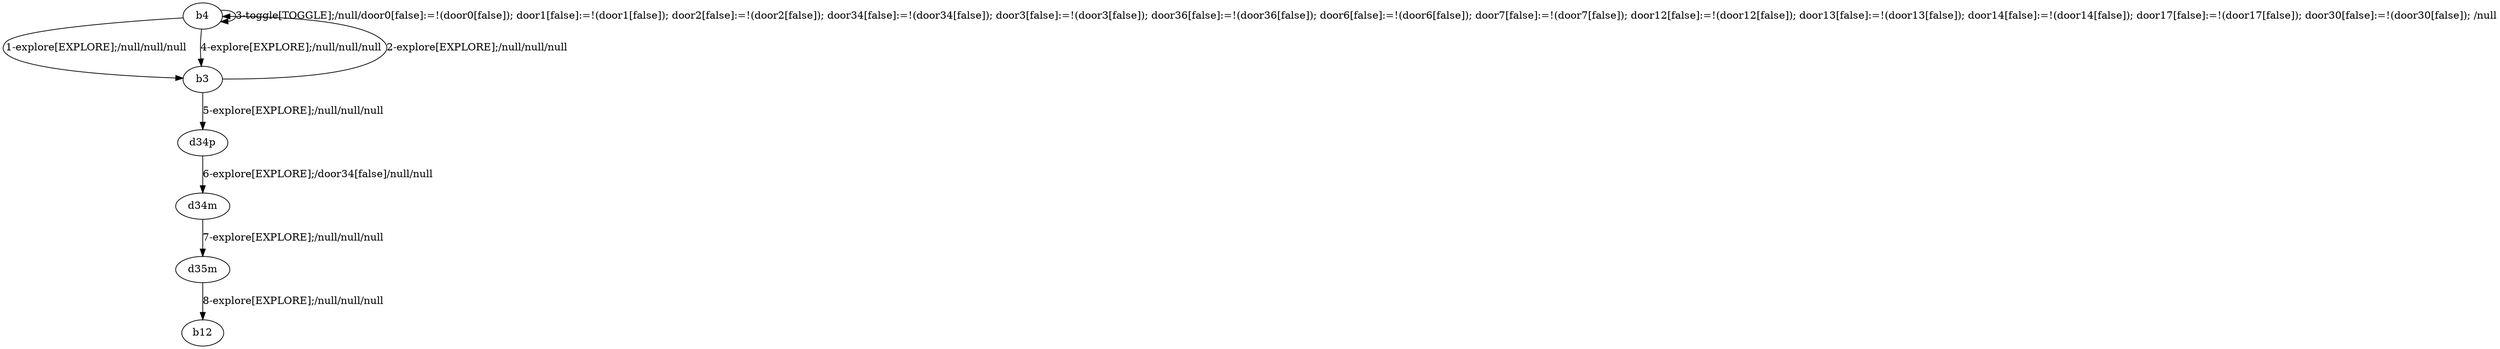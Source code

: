 # Total number of goals covered by this test: 1
# d35m --> b12

digraph g {
"b4" -> "b3" [label = "1-explore[EXPLORE];/null/null/null"];
"b3" -> "b4" [label = "2-explore[EXPLORE];/null/null/null"];
"b4" -> "b4" [label = "3-toggle[TOGGLE];/null/door0[false]:=!(door0[false]); door1[false]:=!(door1[false]); door2[false]:=!(door2[false]); door34[false]:=!(door34[false]); door3[false]:=!(door3[false]); door36[false]:=!(door36[false]); door6[false]:=!(door6[false]); door7[false]:=!(door7[false]); door12[false]:=!(door12[false]); door13[false]:=!(door13[false]); door14[false]:=!(door14[false]); door17[false]:=!(door17[false]); door30[false]:=!(door30[false]); /null"];
"b4" -> "b3" [label = "4-explore[EXPLORE];/null/null/null"];
"b3" -> "d34p" [label = "5-explore[EXPLORE];/null/null/null"];
"d34p" -> "d34m" [label = "6-explore[EXPLORE];/door34[false]/null/null"];
"d34m" -> "d35m" [label = "7-explore[EXPLORE];/null/null/null"];
"d35m" -> "b12" [label = "8-explore[EXPLORE];/null/null/null"];
}